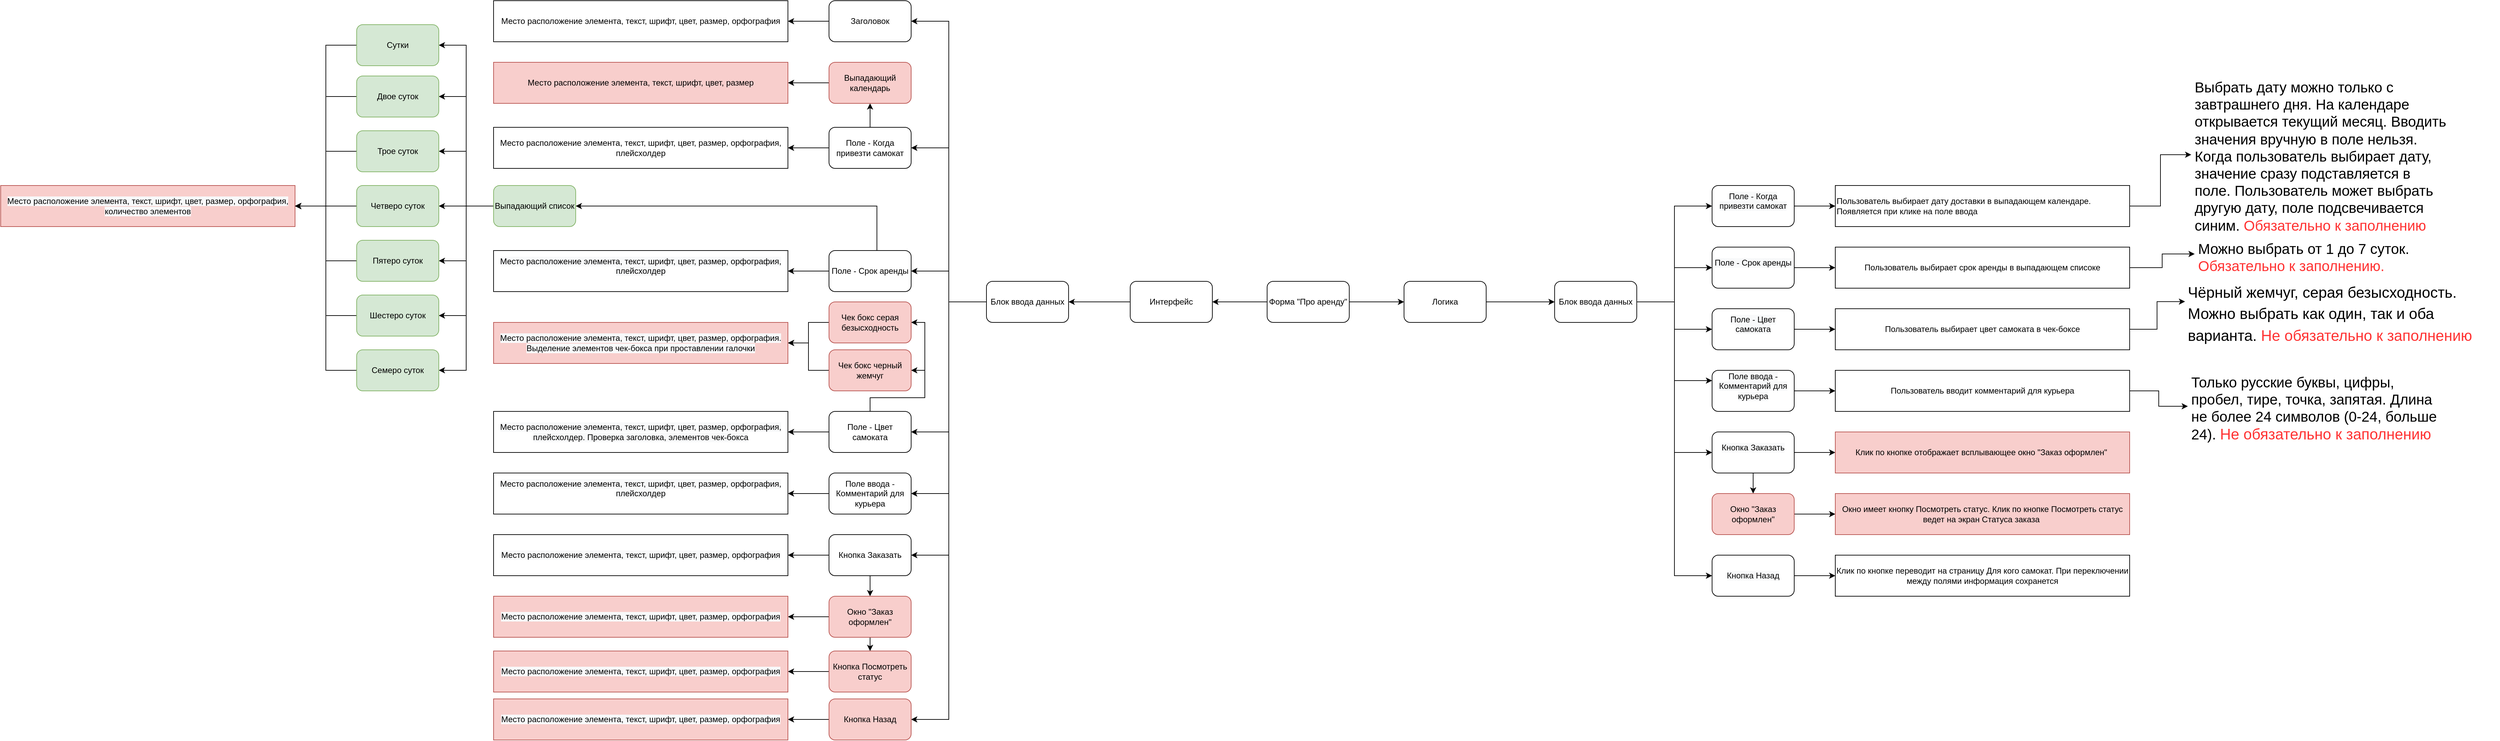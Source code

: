 <mxfile version="20.7.4" type="github">
  <diagram id="o3SfKFsg-XddMGT-pLEB" name="Страница 1">
    <mxGraphModel dx="2656" dy="1746" grid="1" gridSize="10" guides="1" tooltips="1" connect="1" arrows="1" fold="1" page="1" pageScale="1" pageWidth="827" pageHeight="1169" math="0" shadow="0">
      <root>
        <mxCell id="0" />
        <mxCell id="1" parent="0" />
        <mxCell id="TAnfAXLuEqWQbed71-oy-4" value="" style="edgeStyle=orthogonalEdgeStyle;rounded=0;orthogonalLoop=1;jettySize=auto;html=1;" parent="1" source="TAnfAXLuEqWQbed71-oy-1" target="TAnfAXLuEqWQbed71-oy-3" edge="1">
          <mxGeometry relative="1" as="geometry" />
        </mxCell>
        <mxCell id="TAnfAXLuEqWQbed71-oy-6" value="" style="edgeStyle=orthogonalEdgeStyle;rounded=0;orthogonalLoop=1;jettySize=auto;html=1;" parent="1" source="TAnfAXLuEqWQbed71-oy-1" target="TAnfAXLuEqWQbed71-oy-5" edge="1">
          <mxGeometry relative="1" as="geometry" />
        </mxCell>
        <mxCell id="TAnfAXLuEqWQbed71-oy-1" value="Форма &quot;Про аренду&quot;" style="rounded=1;whiteSpace=wrap;html=1;" parent="1" vertex="1">
          <mxGeometry x="350" y="270" width="120" height="60" as="geometry" />
        </mxCell>
        <mxCell id="TAnfAXLuEqWQbed71-oy-81" style="edgeStyle=orthogonalEdgeStyle;rounded=0;orthogonalLoop=1;jettySize=auto;html=1;entryX=0;entryY=0.5;entryDx=0;entryDy=0;" parent="1" source="TAnfAXLuEqWQbed71-oy-3" target="TAnfAXLuEqWQbed71-oy-79" edge="1">
          <mxGeometry relative="1" as="geometry" />
        </mxCell>
        <mxCell id="TAnfAXLuEqWQbed71-oy-3" value="Логика" style="whiteSpace=wrap;html=1;rounded=1;" parent="1" vertex="1">
          <mxGeometry x="550" y="270" width="120" height="60" as="geometry" />
        </mxCell>
        <mxCell id="TAnfAXLuEqWQbed71-oy-29" style="edgeStyle=orthogonalEdgeStyle;rounded=0;orthogonalLoop=1;jettySize=auto;html=1;entryX=1;entryY=0.5;entryDx=0;entryDy=0;" parent="1" source="TAnfAXLuEqWQbed71-oy-5" target="TAnfAXLuEqWQbed71-oy-27" edge="1">
          <mxGeometry relative="1" as="geometry" />
        </mxCell>
        <mxCell id="TAnfAXLuEqWQbed71-oy-5" value="Интерфейс" style="whiteSpace=wrap;html=1;rounded=1;" parent="1" vertex="1">
          <mxGeometry x="150" y="270" width="120" height="60" as="geometry" />
        </mxCell>
        <mxCell id="TAnfAXLuEqWQbed71-oy-38" style="edgeStyle=orthogonalEdgeStyle;rounded=0;orthogonalLoop=1;jettySize=auto;html=1;entryX=1;entryY=0.5;entryDx=0;entryDy=0;" parent="1" source="TAnfAXLuEqWQbed71-oy-27" target="TAnfAXLuEqWQbed71-oy-30" edge="1">
          <mxGeometry relative="1" as="geometry" />
        </mxCell>
        <mxCell id="TAnfAXLuEqWQbed71-oy-39" style="edgeStyle=orthogonalEdgeStyle;rounded=0;orthogonalLoop=1;jettySize=auto;html=1;entryX=1;entryY=0.5;entryDx=0;entryDy=0;" parent="1" source="TAnfAXLuEqWQbed71-oy-27" target="TAnfAXLuEqWQbed71-oy-31" edge="1">
          <mxGeometry relative="1" as="geometry" />
        </mxCell>
        <mxCell id="TAnfAXLuEqWQbed71-oy-40" style="edgeStyle=orthogonalEdgeStyle;rounded=0;orthogonalLoop=1;jettySize=auto;html=1;entryX=1;entryY=0.5;entryDx=0;entryDy=0;" parent="1" source="TAnfAXLuEqWQbed71-oy-27" target="TAnfAXLuEqWQbed71-oy-32" edge="1">
          <mxGeometry relative="1" as="geometry" />
        </mxCell>
        <mxCell id="TAnfAXLuEqWQbed71-oy-41" style="edgeStyle=orthogonalEdgeStyle;rounded=0;orthogonalLoop=1;jettySize=auto;html=1;entryX=1;entryY=0.5;entryDx=0;entryDy=0;" parent="1" source="TAnfAXLuEqWQbed71-oy-27" target="TAnfAXLuEqWQbed71-oy-33" edge="1">
          <mxGeometry relative="1" as="geometry" />
        </mxCell>
        <mxCell id="TAnfAXLuEqWQbed71-oy-42" style="edgeStyle=orthogonalEdgeStyle;rounded=0;orthogonalLoop=1;jettySize=auto;html=1;entryX=1;entryY=0.5;entryDx=0;entryDy=0;" parent="1" source="TAnfAXLuEqWQbed71-oy-27" target="TAnfAXLuEqWQbed71-oy-34" edge="1">
          <mxGeometry relative="1" as="geometry" />
        </mxCell>
        <mxCell id="TAnfAXLuEqWQbed71-oy-82" style="edgeStyle=orthogonalEdgeStyle;rounded=0;orthogonalLoop=1;jettySize=auto;html=1;entryX=1;entryY=0.5;entryDx=0;entryDy=0;" parent="1" source="TAnfAXLuEqWQbed71-oy-27" target="TAnfAXLuEqWQbed71-oy-36" edge="1">
          <mxGeometry relative="1" as="geometry" />
        </mxCell>
        <mxCell id="nhWWeNBIXQXk3pok1lrp-19" style="edgeStyle=orthogonalEdgeStyle;rounded=0;orthogonalLoop=1;jettySize=auto;html=1;entryX=1;entryY=0.5;entryDx=0;entryDy=0;" parent="1" source="TAnfAXLuEqWQbed71-oy-27" target="nhWWeNBIXQXk3pok1lrp-17" edge="1">
          <mxGeometry relative="1" as="geometry" />
        </mxCell>
        <mxCell id="TAnfAXLuEqWQbed71-oy-27" value="Блок ввода данных" style="whiteSpace=wrap;html=1;rounded=1;" parent="1" vertex="1">
          <mxGeometry x="-60" y="270" width="120" height="60" as="geometry" />
        </mxCell>
        <mxCell id="TAnfAXLuEqWQbed71-oy-68" style="edgeStyle=orthogonalEdgeStyle;rounded=0;orthogonalLoop=1;jettySize=auto;html=1;entryX=1;entryY=0.5;entryDx=0;entryDy=0;" parent="1" source="TAnfAXLuEqWQbed71-oy-30" target="TAnfAXLuEqWQbed71-oy-56" edge="1">
          <mxGeometry relative="1" as="geometry" />
        </mxCell>
        <mxCell id="TAnfAXLuEqWQbed71-oy-30" value="Заголовок" style="whiteSpace=wrap;html=1;rounded=1;" parent="1" vertex="1">
          <mxGeometry x="-290" y="-140" width="120" height="60" as="geometry" />
        </mxCell>
        <mxCell id="TAnfAXLuEqWQbed71-oy-69" style="edgeStyle=orthogonalEdgeStyle;rounded=0;orthogonalLoop=1;jettySize=auto;html=1;entryX=1;entryY=0.5;entryDx=0;entryDy=0;" parent="1" source="TAnfAXLuEqWQbed71-oy-31" target="TAnfAXLuEqWQbed71-oy-57" edge="1">
          <mxGeometry relative="1" as="geometry" />
        </mxCell>
        <mxCell id="nhWWeNBIXQXk3pok1lrp-3" style="edgeStyle=orthogonalEdgeStyle;rounded=0;orthogonalLoop=1;jettySize=auto;html=1;entryX=0.5;entryY=1;entryDx=0;entryDy=0;" parent="1" source="TAnfAXLuEqWQbed71-oy-31" target="nhWWeNBIXQXk3pok1lrp-1" edge="1">
          <mxGeometry relative="1" as="geometry" />
        </mxCell>
        <mxCell id="TAnfAXLuEqWQbed71-oy-31" value="Поле - Когда привезти самокат" style="whiteSpace=wrap;html=1;rounded=1;" parent="1" vertex="1">
          <mxGeometry x="-290" y="45" width="120" height="60" as="geometry" />
        </mxCell>
        <mxCell id="TAnfAXLuEqWQbed71-oy-70" style="edgeStyle=orthogonalEdgeStyle;rounded=0;orthogonalLoop=1;jettySize=auto;html=1;entryX=1;entryY=0.5;entryDx=0;entryDy=0;" parent="1" source="TAnfAXLuEqWQbed71-oy-32" target="TAnfAXLuEqWQbed71-oy-58" edge="1">
          <mxGeometry relative="1" as="geometry" />
        </mxCell>
        <mxCell id="nhWWeNBIXQXk3pok1lrp-9" style="edgeStyle=orthogonalEdgeStyle;rounded=0;orthogonalLoop=1;jettySize=auto;html=1;entryX=1;entryY=0.5;entryDx=0;entryDy=0;" parent="1" source="TAnfAXLuEqWQbed71-oy-32" target="nhWWeNBIXQXk3pok1lrp-5" edge="1">
          <mxGeometry relative="1" as="geometry">
            <Array as="points">
              <mxPoint x="-220" y="160" />
            </Array>
          </mxGeometry>
        </mxCell>
        <mxCell id="TAnfAXLuEqWQbed71-oy-32" value="Поле - Срок аренды" style="whiteSpace=wrap;html=1;rounded=1;" parent="1" vertex="1">
          <mxGeometry x="-290" y="225" width="120" height="60" as="geometry" />
        </mxCell>
        <mxCell id="TAnfAXLuEqWQbed71-oy-71" style="edgeStyle=orthogonalEdgeStyle;rounded=0;orthogonalLoop=1;jettySize=auto;html=1;entryX=1;entryY=0.5;entryDx=0;entryDy=0;" parent="1" source="TAnfAXLuEqWQbed71-oy-33" target="TAnfAXLuEqWQbed71-oy-59" edge="1">
          <mxGeometry relative="1" as="geometry" />
        </mxCell>
        <mxCell id="nhWWeNBIXQXk3pok1lrp-12" style="edgeStyle=orthogonalEdgeStyle;rounded=0;orthogonalLoop=1;jettySize=auto;html=1;entryX=1;entryY=0.5;entryDx=0;entryDy=0;" parent="1" source="TAnfAXLuEqWQbed71-oy-33" target="nhWWeNBIXQXk3pok1lrp-10" edge="1">
          <mxGeometry relative="1" as="geometry">
            <Array as="points">
              <mxPoint x="-230" y="440" />
              <mxPoint x="-150" y="440" />
              <mxPoint x="-150" y="330" />
            </Array>
          </mxGeometry>
        </mxCell>
        <mxCell id="nhWWeNBIXQXk3pok1lrp-13" style="edgeStyle=orthogonalEdgeStyle;rounded=0;orthogonalLoop=1;jettySize=auto;html=1;entryX=1;entryY=0.5;entryDx=0;entryDy=0;" parent="1" source="TAnfAXLuEqWQbed71-oy-33" target="nhWWeNBIXQXk3pok1lrp-11" edge="1">
          <mxGeometry relative="1" as="geometry" />
        </mxCell>
        <mxCell id="TAnfAXLuEqWQbed71-oy-33" value="Поле - Цвет самоката" style="whiteSpace=wrap;html=1;rounded=1;" parent="1" vertex="1">
          <mxGeometry x="-290" y="460" width="120" height="60" as="geometry" />
        </mxCell>
        <mxCell id="TAnfAXLuEqWQbed71-oy-72" style="edgeStyle=orthogonalEdgeStyle;rounded=0;orthogonalLoop=1;jettySize=auto;html=1;entryX=1;entryY=0.5;entryDx=0;entryDy=0;" parent="1" source="TAnfAXLuEqWQbed71-oy-34" target="TAnfAXLuEqWQbed71-oy-60" edge="1">
          <mxGeometry relative="1" as="geometry" />
        </mxCell>
        <mxCell id="TAnfAXLuEqWQbed71-oy-34" value="Поле ввода - Комментарий для курьера" style="whiteSpace=wrap;html=1;rounded=1;" parent="1" vertex="1">
          <mxGeometry x="-290" y="550" width="120" height="60" as="geometry" />
        </mxCell>
        <mxCell id="TAnfAXLuEqWQbed71-oy-74" style="edgeStyle=orthogonalEdgeStyle;rounded=0;orthogonalLoop=1;jettySize=auto;html=1;entryX=1;entryY=0.5;entryDx=0;entryDy=0;" parent="1" source="TAnfAXLuEqWQbed71-oy-36" target="TAnfAXLuEqWQbed71-oy-62" edge="1">
          <mxGeometry relative="1" as="geometry" />
        </mxCell>
        <mxCell id="nhWWeNBIXQXk3pok1lrp-35" style="edgeStyle=orthogonalEdgeStyle;rounded=0;orthogonalLoop=1;jettySize=auto;html=1;entryX=0.5;entryY=0;entryDx=0;entryDy=0;" parent="1" source="TAnfAXLuEqWQbed71-oy-36" target="nhWWeNBIXQXk3pok1lrp-31" edge="1">
          <mxGeometry relative="1" as="geometry" />
        </mxCell>
        <mxCell id="TAnfAXLuEqWQbed71-oy-36" value="Кнопка Заказать" style="whiteSpace=wrap;html=1;rounded=1;" parent="1" vertex="1">
          <mxGeometry x="-290" y="640" width="120" height="60" as="geometry" />
        </mxCell>
        <mxCell id="TAnfAXLuEqWQbed71-oy-56" value="Место расположение элемента, текст, шрифт, цвет, размер, орфография" style="rounded=0;whiteSpace=wrap;html=1;" parent="1" vertex="1">
          <mxGeometry x="-780" y="-140" width="430" height="60" as="geometry" />
        </mxCell>
        <mxCell id="TAnfAXLuEqWQbed71-oy-57" value="Место расположение элемента, текст, шрифт, цвет, размер, орфография, плейсхолдер" style="rounded=0;whiteSpace=wrap;html=1;" parent="1" vertex="1">
          <mxGeometry x="-780" y="45" width="430" height="60" as="geometry" />
        </mxCell>
        <mxCell id="TAnfAXLuEqWQbed71-oy-58" value="&#xa;&lt;span style=&quot;color: rgb(0, 0, 0); font-family: Helvetica; font-size: 12px; font-style: normal; font-variant-ligatures: normal; font-variant-caps: normal; font-weight: 400; letter-spacing: normal; orphans: 2; text-align: center; text-indent: 0px; text-transform: none; widows: 2; word-spacing: 0px; -webkit-text-stroke-width: 0px; background-color: rgb(248, 249, 250); text-decoration-thickness: initial; text-decoration-style: initial; text-decoration-color: initial; float: none; display: inline !important;&quot;&gt;Место расположение элемента, текст, шрифт, цвет, размер, орфография, плейсхолдер&lt;/span&gt;&#xa;&#xa;" style="rounded=0;whiteSpace=wrap;html=1;" parent="1" vertex="1">
          <mxGeometry x="-780" y="225" width="430" height="60" as="geometry" />
        </mxCell>
        <mxCell id="TAnfAXLuEqWQbed71-oy-59" value="&lt;span style=&quot;color: rgb(0, 0, 0); font-family: Helvetica; font-size: 12px; font-style: normal; font-variant-ligatures: normal; font-variant-caps: normal; font-weight: 400; letter-spacing: normal; orphans: 2; text-align: center; text-indent: 0px; text-transform: none; widows: 2; word-spacing: 0px; -webkit-text-stroke-width: 0px; background-color: rgb(248, 249, 250); text-decoration-thickness: initial; text-decoration-style: initial; text-decoration-color: initial; float: none; display: inline !important;&quot;&gt;Место расположение элемента, текст, шрифт, цвет, размер, орфография, плейсхолдер. Проверка заголовка, элементов чек-бокса&lt;/span&gt;" style="rounded=0;whiteSpace=wrap;html=1;" parent="1" vertex="1">
          <mxGeometry x="-780" y="460" width="430" height="60" as="geometry" />
        </mxCell>
        <mxCell id="TAnfAXLuEqWQbed71-oy-60" value="&#xa;&lt;span style=&quot;color: rgb(0, 0, 0); font-family: Helvetica; font-size: 12px; font-style: normal; font-variant-ligatures: normal; font-variant-caps: normal; font-weight: 400; letter-spacing: normal; orphans: 2; text-align: center; text-indent: 0px; text-transform: none; widows: 2; word-spacing: 0px; -webkit-text-stroke-width: 0px; background-color: rgb(248, 249, 250); text-decoration-thickness: initial; text-decoration-style: initial; text-decoration-color: initial; float: none; display: inline !important;&quot;&gt;Место расположение элемента, текст, шрифт, цвет, размер, орфография, плейсхолдер&lt;/span&gt;&#xa;&#xa;" style="rounded=0;whiteSpace=wrap;html=1;" parent="1" vertex="1">
          <mxGeometry x="-780" y="550" width="430" height="60" as="geometry" />
        </mxCell>
        <mxCell id="TAnfAXLuEqWQbed71-oy-62" value="&lt;span style=&quot;color: rgb(0, 0, 0); font-family: Helvetica; font-size: 12px; font-style: normal; font-variant-ligatures: normal; font-variant-caps: normal; font-weight: 400; letter-spacing: normal; orphans: 2; text-align: center; text-indent: 0px; text-transform: none; widows: 2; word-spacing: 0px; -webkit-text-stroke-width: 0px; background-color: rgb(248, 249, 250); text-decoration-thickness: initial; text-decoration-style: initial; text-decoration-color: initial; float: none; display: inline !important;&quot;&gt;Место расположение элемента, текст, шрифт, цвет, размер, орфография&lt;/span&gt;" style="rounded=0;whiteSpace=wrap;html=1;" parent="1" vertex="1">
          <mxGeometry x="-780" y="640" width="430" height="60" as="geometry" />
        </mxCell>
        <mxCell id="TAnfAXLuEqWQbed71-oy-129" style="edgeStyle=orthogonalEdgeStyle;rounded=0;orthogonalLoop=1;jettySize=auto;html=1;entryX=0;entryY=0.5;entryDx=0;entryDy=0;" parent="1" source="TAnfAXLuEqWQbed71-oy-79" target="TAnfAXLuEqWQbed71-oy-122" edge="1">
          <mxGeometry relative="1" as="geometry" />
        </mxCell>
        <mxCell id="TAnfAXLuEqWQbed71-oy-130" style="edgeStyle=orthogonalEdgeStyle;rounded=0;orthogonalLoop=1;jettySize=auto;html=1;entryX=0;entryY=0.5;entryDx=0;entryDy=0;" parent="1" source="TAnfAXLuEqWQbed71-oy-79" target="TAnfAXLuEqWQbed71-oy-123" edge="1">
          <mxGeometry relative="1" as="geometry" />
        </mxCell>
        <mxCell id="TAnfAXLuEqWQbed71-oy-131" style="edgeStyle=orthogonalEdgeStyle;rounded=0;orthogonalLoop=1;jettySize=auto;html=1;entryX=0;entryY=0.5;entryDx=0;entryDy=0;" parent="1" source="TAnfAXLuEqWQbed71-oy-79" target="TAnfAXLuEqWQbed71-oy-124" edge="1">
          <mxGeometry relative="1" as="geometry" />
        </mxCell>
        <mxCell id="TAnfAXLuEqWQbed71-oy-132" style="edgeStyle=orthogonalEdgeStyle;rounded=0;orthogonalLoop=1;jettySize=auto;html=1;entryX=0;entryY=0.25;entryDx=0;entryDy=0;" parent="1" source="TAnfAXLuEqWQbed71-oy-79" target="TAnfAXLuEqWQbed71-oy-125" edge="1">
          <mxGeometry relative="1" as="geometry" />
        </mxCell>
        <mxCell id="TAnfAXLuEqWQbed71-oy-133" style="edgeStyle=orthogonalEdgeStyle;rounded=0;orthogonalLoop=1;jettySize=auto;html=1;entryX=0;entryY=0.5;entryDx=0;entryDy=0;" parent="1" source="TAnfAXLuEqWQbed71-oy-79" target="TAnfAXLuEqWQbed71-oy-126" edge="1">
          <mxGeometry relative="1" as="geometry" />
        </mxCell>
        <mxCell id="nhWWeNBIXQXk3pok1lrp-23" style="edgeStyle=orthogonalEdgeStyle;rounded=0;orthogonalLoop=1;jettySize=auto;html=1;entryX=0;entryY=0.5;entryDx=0;entryDy=0;" parent="1" source="TAnfAXLuEqWQbed71-oy-79" target="nhWWeNBIXQXk3pok1lrp-21" edge="1">
          <mxGeometry relative="1" as="geometry" />
        </mxCell>
        <mxCell id="TAnfAXLuEqWQbed71-oy-79" value="Блок ввода данных" style="whiteSpace=wrap;html=1;rounded=1;" parent="1" vertex="1">
          <mxGeometry x="770" y="270" width="120" height="60" as="geometry" />
        </mxCell>
        <mxCell id="TAnfAXLuEqWQbed71-oy-155" style="edgeStyle=orthogonalEdgeStyle;rounded=0;orthogonalLoop=1;jettySize=auto;html=1;entryX=0;entryY=0.5;entryDx=0;entryDy=0;" parent="1" source="TAnfAXLuEqWQbed71-oy-122" target="TAnfAXLuEqWQbed71-oy-144" edge="1">
          <mxGeometry relative="1" as="geometry" />
        </mxCell>
        <mxCell id="TAnfAXLuEqWQbed71-oy-122" value="&#xa;&lt;span style=&quot;color: rgb(0, 0, 0); font-family: Helvetica; font-size: 12px; font-style: normal; font-variant-ligatures: normal; font-variant-caps: normal; font-weight: 400; letter-spacing: normal; orphans: 2; text-align: center; text-indent: 0px; text-transform: none; widows: 2; word-spacing: 0px; -webkit-text-stroke-width: 0px; background-color: rgb(248, 249, 250); text-decoration-thickness: initial; text-decoration-style: initial; text-decoration-color: initial; float: none; display: inline !important;&quot;&gt;Поле - Когда привезти самокат&lt;/span&gt;&#xa;&#xa;" style="whiteSpace=wrap;html=1;rounded=1;" parent="1" vertex="1">
          <mxGeometry x="1000" y="130" width="120" height="60" as="geometry" />
        </mxCell>
        <mxCell id="TAnfAXLuEqWQbed71-oy-156" style="edgeStyle=orthogonalEdgeStyle;rounded=0;orthogonalLoop=1;jettySize=auto;html=1;entryX=0;entryY=0.5;entryDx=0;entryDy=0;" parent="1" source="TAnfAXLuEqWQbed71-oy-123" target="TAnfAXLuEqWQbed71-oy-145" edge="1">
          <mxGeometry relative="1" as="geometry" />
        </mxCell>
        <mxCell id="TAnfAXLuEqWQbed71-oy-123" value="&#xa;&lt;span style=&quot;color: rgb(0, 0, 0); font-family: Helvetica; font-size: 12px; font-style: normal; font-variant-ligatures: normal; font-variant-caps: normal; font-weight: 400; letter-spacing: normal; orphans: 2; text-align: center; text-indent: 0px; text-transform: none; widows: 2; word-spacing: 0px; -webkit-text-stroke-width: 0px; background-color: rgb(248, 249, 250); text-decoration-thickness: initial; text-decoration-style: initial; text-decoration-color: initial; float: none; display: inline !important;&quot;&gt;Поле - Срок аренды&lt;/span&gt;&#xa;&#xa;" style="whiteSpace=wrap;html=1;rounded=1;" parent="1" vertex="1">
          <mxGeometry x="1000" y="220" width="120" height="60" as="geometry" />
        </mxCell>
        <mxCell id="TAnfAXLuEqWQbed71-oy-157" style="edgeStyle=orthogonalEdgeStyle;rounded=0;orthogonalLoop=1;jettySize=auto;html=1;entryX=0;entryY=0.5;entryDx=0;entryDy=0;" parent="1" source="TAnfAXLuEqWQbed71-oy-124" target="TAnfAXLuEqWQbed71-oy-146" edge="1">
          <mxGeometry relative="1" as="geometry" />
        </mxCell>
        <mxCell id="TAnfAXLuEqWQbed71-oy-124" value="&#xa;&lt;span style=&quot;color: rgb(0, 0, 0); font-family: Helvetica; font-size: 12px; font-style: normal; font-variant-ligatures: normal; font-variant-caps: normal; font-weight: 400; letter-spacing: normal; orphans: 2; text-align: center; text-indent: 0px; text-transform: none; widows: 2; word-spacing: 0px; -webkit-text-stroke-width: 0px; background-color: rgb(248, 249, 250); text-decoration-thickness: initial; text-decoration-style: initial; text-decoration-color: initial; float: none; display: inline !important;&quot;&gt;Поле - Цвет самоката&lt;/span&gt;&#xa;&#xa;" style="whiteSpace=wrap;html=1;rounded=1;" parent="1" vertex="1">
          <mxGeometry x="1000" y="310" width="120" height="60" as="geometry" />
        </mxCell>
        <mxCell id="TAnfAXLuEqWQbed71-oy-158" style="edgeStyle=orthogonalEdgeStyle;rounded=0;orthogonalLoop=1;jettySize=auto;html=1;entryX=0;entryY=0.5;entryDx=0;entryDy=0;" parent="1" source="TAnfAXLuEqWQbed71-oy-125" target="TAnfAXLuEqWQbed71-oy-147" edge="1">
          <mxGeometry relative="1" as="geometry" />
        </mxCell>
        <mxCell id="TAnfAXLuEqWQbed71-oy-125" value="&#xa;&lt;span style=&quot;color: rgb(0, 0, 0); font-family: Helvetica; font-size: 12px; font-style: normal; font-variant-ligatures: normal; font-variant-caps: normal; font-weight: 400; letter-spacing: normal; orphans: 2; text-align: center; text-indent: 0px; text-transform: none; widows: 2; word-spacing: 0px; -webkit-text-stroke-width: 0px; background-color: rgb(248, 249, 250); text-decoration-thickness: initial; text-decoration-style: initial; text-decoration-color: initial; float: none; display: inline !important;&quot;&gt;Поле ввода - Комментарий для курьера&lt;/span&gt;&#xa;&#xa;" style="whiteSpace=wrap;html=1;rounded=1;" parent="1" vertex="1">
          <mxGeometry x="1000" y="400" width="120" height="60" as="geometry" />
        </mxCell>
        <mxCell id="TAnfAXLuEqWQbed71-oy-159" style="edgeStyle=orthogonalEdgeStyle;rounded=0;orthogonalLoop=1;jettySize=auto;html=1;entryX=0;entryY=0.5;entryDx=0;entryDy=0;" parent="1" source="TAnfAXLuEqWQbed71-oy-126" target="TAnfAXLuEqWQbed71-oy-148" edge="1">
          <mxGeometry relative="1" as="geometry" />
        </mxCell>
        <mxCell id="nhWWeNBIXQXk3pok1lrp-29" style="edgeStyle=orthogonalEdgeStyle;rounded=0;orthogonalLoop=1;jettySize=auto;html=1;entryX=0.5;entryY=0;entryDx=0;entryDy=0;" parent="1" source="TAnfAXLuEqWQbed71-oy-126" target="nhWWeNBIXQXk3pok1lrp-25" edge="1">
          <mxGeometry relative="1" as="geometry" />
        </mxCell>
        <mxCell id="TAnfAXLuEqWQbed71-oy-126" value="&#xa;&lt;span style=&quot;color: rgb(0, 0, 0); font-family: Helvetica; font-size: 12px; font-style: normal; font-variant-ligatures: normal; font-variant-caps: normal; font-weight: 400; letter-spacing: normal; orphans: 2; text-align: center; text-indent: 0px; text-transform: none; widows: 2; word-spacing: 0px; -webkit-text-stroke-width: 0px; background-color: rgb(248, 249, 250); text-decoration-thickness: initial; text-decoration-style: initial; text-decoration-color: initial; float: none; display: inline !important;&quot;&gt;Кнопка Заказать&lt;/span&gt;&#xa;&#xa;" style="whiteSpace=wrap;html=1;rounded=1;" parent="1" vertex="1">
          <mxGeometry x="1000" y="490" width="120" height="60" as="geometry" />
        </mxCell>
        <mxCell id="TAnfAXLuEqWQbed71-oy-170" style="edgeStyle=orthogonalEdgeStyle;rounded=0;orthogonalLoop=1;jettySize=auto;html=1;entryX=0;entryY=0.5;entryDx=0;entryDy=0;fontSize=21;" parent="1" source="TAnfAXLuEqWQbed71-oy-144" target="TAnfAXLuEqWQbed71-oy-162" edge="1">
          <mxGeometry relative="1" as="geometry" />
        </mxCell>
        <mxCell id="TAnfAXLuEqWQbed71-oy-144" value="Пользователь выбирает дату доставки в выпадающем календаре. Появляется при клике на поле ввода" style="rounded=0;whiteSpace=wrap;html=1;align=left;" parent="1" vertex="1">
          <mxGeometry x="1180" y="130" width="430" height="60" as="geometry" />
        </mxCell>
        <mxCell id="TAnfAXLuEqWQbed71-oy-169" style="edgeStyle=orthogonalEdgeStyle;rounded=0;orthogonalLoop=1;jettySize=auto;html=1;entryX=0;entryY=0.25;entryDx=0;entryDy=0;fontSize=21;" parent="1" source="TAnfAXLuEqWQbed71-oy-145" target="TAnfAXLuEqWQbed71-oy-163" edge="1">
          <mxGeometry relative="1" as="geometry" />
        </mxCell>
        <mxCell id="TAnfAXLuEqWQbed71-oy-145" value="Пользователь выбирает срок аренды в выпадающем списоке" style="rounded=0;whiteSpace=wrap;html=1;" parent="1" vertex="1">
          <mxGeometry x="1180" y="220" width="430" height="60" as="geometry" />
        </mxCell>
        <mxCell id="TAnfAXLuEqWQbed71-oy-168" style="edgeStyle=orthogonalEdgeStyle;rounded=0;orthogonalLoop=1;jettySize=auto;html=1;fontSize=21;entryX=0.002;entryY=0.413;entryDx=0;entryDy=0;entryPerimeter=0;" parent="1" source="TAnfAXLuEqWQbed71-oy-146" target="TAnfAXLuEqWQbed71-oy-164" edge="1">
          <mxGeometry relative="1" as="geometry">
            <mxPoint x="1690" y="320" as="targetPoint" />
          </mxGeometry>
        </mxCell>
        <mxCell id="TAnfAXLuEqWQbed71-oy-146" value="Пользователь выбирает цвет самоката в&amp;nbsp;чек-боксе" style="rounded=0;whiteSpace=wrap;html=1;" parent="1" vertex="1">
          <mxGeometry x="1180" y="310" width="430" height="60" as="geometry" />
        </mxCell>
        <mxCell id="TAnfAXLuEqWQbed71-oy-172" style="edgeStyle=orthogonalEdgeStyle;rounded=0;orthogonalLoop=1;jettySize=auto;html=1;entryX=0;entryY=0.25;entryDx=0;entryDy=0;fontSize=21;" parent="1" source="TAnfAXLuEqWQbed71-oy-147" target="TAnfAXLuEqWQbed71-oy-171" edge="1">
          <mxGeometry relative="1" as="geometry" />
        </mxCell>
        <mxCell id="TAnfAXLuEqWQbed71-oy-147" value="Пользователь вводит комментарий для курьера" style="rounded=0;whiteSpace=wrap;html=1;" parent="1" vertex="1">
          <mxGeometry x="1180" y="400" width="430" height="60" as="geometry" />
        </mxCell>
        <mxCell id="TAnfAXLuEqWQbed71-oy-148" value="Клик по кнопке отображает всплывающее окно &quot;Заказ оформлен&quot;&amp;nbsp;" style="rounded=0;whiteSpace=wrap;html=1;fillColor=#f8cecc;strokeColor=#b85450;" parent="1" vertex="1">
          <mxGeometry x="1180" y="490" width="430" height="60" as="geometry" />
        </mxCell>
        <mxCell id="TAnfAXLuEqWQbed71-oy-162" value="&lt;h1 style=&quot;font-size: 21px;&quot;&gt;&lt;span style=&quot;font-weight: normal;&quot;&gt;Выбрать дату можно только с&lt;br&gt;завтрашнего дня. На календаре&lt;br&gt;открывается текущий месяц. Вводить&lt;br&gt;значения вручную в поле нельзя.&lt;br&gt;Когда пользователь выбирает дату,&lt;br&gt;значение сразу подставляется в&lt;br&gt;поле. Пользователь может выбрать&lt;br&gt;другую дату, поле подсвечивается&lt;br&gt;синим. &lt;font color=&quot;#ff3333&quot;&gt;Обязательно к заполнению&lt;/font&gt;&lt;/span&gt;&lt;br&gt;&lt;/h1&gt;" style="text;html=1;strokeColor=none;fillColor=none;spacing=5;spacingTop=-20;whiteSpace=wrap;overflow=hidden;rounded=0;fontSize=20;" parent="1" vertex="1">
          <mxGeometry x="1700" y="-30" width="440" height="230" as="geometry" />
        </mxCell>
        <mxCell id="TAnfAXLuEqWQbed71-oy-163" value="Можно выбрать от 1 до 7 суток. &lt;font style=&quot;&quot; color=&quot;#ff3333&quot;&gt;Обязательно к заполнению.&lt;/font&gt;" style="text;html=1;strokeColor=none;fillColor=none;spacing=5;spacingTop=-20;whiteSpace=wrap;overflow=hidden;rounded=0;fontSize=21;" parent="1" vertex="1">
          <mxGeometry x="1705" y="220" width="410" height="40" as="geometry" />
        </mxCell>
        <mxCell id="TAnfAXLuEqWQbed71-oy-164" value="&lt;h1 style=&quot;line-height: 58%;&quot;&gt;&lt;font style=&quot;font-size: 22px; font-weight: normal;&quot;&gt;Чёрный жемчуг, серая безысходность. Можно выбрать как один, так и оба варианта. &lt;font color=&quot;#ff3333&quot;&gt;Не обязательно к заполнению&lt;/font&gt;&lt;/font&gt;&lt;/h1&gt;" style="text;html=1;strokeColor=none;fillColor=none;spacing=5;spacingTop=-20;whiteSpace=wrap;overflow=hidden;rounded=0;fontSize=21;" parent="1" vertex="1">
          <mxGeometry x="1690" y="250" width="460" height="120" as="geometry" />
        </mxCell>
        <mxCell id="TAnfAXLuEqWQbed71-oy-171" value="Только русские буквы, цифры,&lt;br&gt;пробел, тире, точка, запятая. Длина&lt;br&gt;не более 24 символов (0-24, больше 24).&amp;nbsp;&lt;span style=&quot;font-size: 22px; background-color: initial;&quot;&gt;&lt;font style=&quot;&quot; color=&quot;#ff3333&quot;&gt;Не обязательно к заполнению&lt;/font&gt;&lt;/span&gt;" style="text;html=1;strokeColor=none;fillColor=none;spacing=5;spacingTop=-20;whiteSpace=wrap;overflow=hidden;rounded=0;fontSize=21;" parent="1" vertex="1">
          <mxGeometry x="1695" y="415" width="420" height="150" as="geometry" />
        </mxCell>
        <mxCell id="nhWWeNBIXQXk3pok1lrp-4" style="edgeStyle=orthogonalEdgeStyle;rounded=0;orthogonalLoop=1;jettySize=auto;html=1;entryX=1;entryY=0.5;entryDx=0;entryDy=0;" parent="1" source="nhWWeNBIXQXk3pok1lrp-1" target="nhWWeNBIXQXk3pok1lrp-2" edge="1">
          <mxGeometry relative="1" as="geometry" />
        </mxCell>
        <mxCell id="nhWWeNBIXQXk3pok1lrp-1" value="Выпадающий календарь" style="whiteSpace=wrap;html=1;rounded=1;fillColor=#f8cecc;strokeColor=#b85450;" parent="1" vertex="1">
          <mxGeometry x="-290" y="-50" width="120" height="60" as="geometry" />
        </mxCell>
        <mxCell id="nhWWeNBIXQXk3pok1lrp-2" value="Место расположение элемента, текст, шрифт, цвет, размер" style="rounded=0;whiteSpace=wrap;html=1;fillColor=#f8cecc;strokeColor=#b85450;" parent="1" vertex="1">
          <mxGeometry x="-780" y="-50" width="430" height="60" as="geometry" />
        </mxCell>
        <mxCell id="n40ELkwY5C4DB6T3Sl3e-8" style="edgeStyle=orthogonalEdgeStyle;rounded=0;orthogonalLoop=1;jettySize=auto;html=1;entryX=1;entryY=0.5;entryDx=0;entryDy=0;" edge="1" parent="1" source="nhWWeNBIXQXk3pok1lrp-5" target="n40ELkwY5C4DB6T3Sl3e-7">
          <mxGeometry relative="1" as="geometry" />
        </mxCell>
        <mxCell id="n40ELkwY5C4DB6T3Sl3e-9" style="edgeStyle=orthogonalEdgeStyle;rounded=0;orthogonalLoop=1;jettySize=auto;html=1;entryX=1;entryY=0.5;entryDx=0;entryDy=0;" edge="1" parent="1" source="nhWWeNBIXQXk3pok1lrp-5" target="n40ELkwY5C4DB6T3Sl3e-6">
          <mxGeometry relative="1" as="geometry" />
        </mxCell>
        <mxCell id="n40ELkwY5C4DB6T3Sl3e-10" style="edgeStyle=orthogonalEdgeStyle;rounded=0;orthogonalLoop=1;jettySize=auto;html=1;entryX=1;entryY=0.5;entryDx=0;entryDy=0;" edge="1" parent="1" source="nhWWeNBIXQXk3pok1lrp-5" target="n40ELkwY5C4DB6T3Sl3e-5">
          <mxGeometry relative="1" as="geometry" />
        </mxCell>
        <mxCell id="n40ELkwY5C4DB6T3Sl3e-11" style="edgeStyle=orthogonalEdgeStyle;rounded=0;orthogonalLoop=1;jettySize=auto;html=1;entryX=1;entryY=0.5;entryDx=0;entryDy=0;" edge="1" parent="1" source="nhWWeNBIXQXk3pok1lrp-5" target="n40ELkwY5C4DB6T3Sl3e-4">
          <mxGeometry relative="1" as="geometry" />
        </mxCell>
        <mxCell id="n40ELkwY5C4DB6T3Sl3e-12" style="edgeStyle=orthogonalEdgeStyle;rounded=0;orthogonalLoop=1;jettySize=auto;html=1;entryX=1;entryY=0.5;entryDx=0;entryDy=0;" edge="1" parent="1" source="nhWWeNBIXQXk3pok1lrp-5" target="n40ELkwY5C4DB6T3Sl3e-3">
          <mxGeometry relative="1" as="geometry" />
        </mxCell>
        <mxCell id="n40ELkwY5C4DB6T3Sl3e-13" style="edgeStyle=orthogonalEdgeStyle;rounded=0;orthogonalLoop=1;jettySize=auto;html=1;entryX=1;entryY=0.5;entryDx=0;entryDy=0;" edge="1" parent="1" source="nhWWeNBIXQXk3pok1lrp-5" target="n40ELkwY5C4DB6T3Sl3e-2">
          <mxGeometry relative="1" as="geometry" />
        </mxCell>
        <mxCell id="n40ELkwY5C4DB6T3Sl3e-14" style="edgeStyle=orthogonalEdgeStyle;rounded=0;orthogonalLoop=1;jettySize=auto;html=1;entryX=1;entryY=0.5;entryDx=0;entryDy=0;" edge="1" parent="1" source="nhWWeNBIXQXk3pok1lrp-5" target="n40ELkwY5C4DB6T3Sl3e-1">
          <mxGeometry relative="1" as="geometry" />
        </mxCell>
        <mxCell id="nhWWeNBIXQXk3pok1lrp-5" value="Выпадающий список" style="whiteSpace=wrap;html=1;rounded=1;fillColor=#d5e8d4;strokeColor=#82b366;" parent="1" vertex="1">
          <mxGeometry x="-780" y="130" width="120" height="60" as="geometry" />
        </mxCell>
        <mxCell id="nhWWeNBIXQXk3pok1lrp-6" value="&lt;span style=&quot;color: rgb(0, 0, 0); font-family: Helvetica; font-size: 12px; font-style: normal; font-variant-ligatures: normal; font-variant-caps: normal; font-weight: 400; letter-spacing: normal; orphans: 2; text-align: center; text-indent: 0px; text-transform: none; widows: 2; word-spacing: 0px; -webkit-text-stroke-width: 0px; background-color: rgb(248, 249, 250); text-decoration-thickness: initial; text-decoration-style: initial; text-decoration-color: initial; float: none; display: inline !important;&quot;&gt;Место расположение элемента, текст, шрифт, цвет, размер, орфография, количество элементов&lt;/span&gt;" style="rounded=0;whiteSpace=wrap;html=1;fillColor=#f8cecc;strokeColor=#b85450;" parent="1" vertex="1">
          <mxGeometry x="-1500" y="130" width="430" height="60" as="geometry" />
        </mxCell>
        <mxCell id="nhWWeNBIXQXk3pok1lrp-15" style="edgeStyle=orthogonalEdgeStyle;rounded=0;orthogonalLoop=1;jettySize=auto;html=1;entryX=1;entryY=0.5;entryDx=0;entryDy=0;" parent="1" source="nhWWeNBIXQXk3pok1lrp-10" target="nhWWeNBIXQXk3pok1lrp-14" edge="1">
          <mxGeometry relative="1" as="geometry" />
        </mxCell>
        <mxCell id="nhWWeNBIXQXk3pok1lrp-10" value="Чек бокс серая безысходность" style="whiteSpace=wrap;html=1;rounded=1;fillColor=#f8cecc;strokeColor=#b85450;" parent="1" vertex="1">
          <mxGeometry x="-290" y="300" width="120" height="60" as="geometry" />
        </mxCell>
        <mxCell id="nhWWeNBIXQXk3pok1lrp-16" style="edgeStyle=orthogonalEdgeStyle;rounded=0;orthogonalLoop=1;jettySize=auto;html=1;entryX=1;entryY=0.5;entryDx=0;entryDy=0;" parent="1" source="nhWWeNBIXQXk3pok1lrp-11" target="nhWWeNBIXQXk3pok1lrp-14" edge="1">
          <mxGeometry relative="1" as="geometry" />
        </mxCell>
        <mxCell id="nhWWeNBIXQXk3pok1lrp-11" value="Чек бокс черный жемчуг" style="whiteSpace=wrap;html=1;rounded=1;fillColor=#f8cecc;strokeColor=#b85450;" parent="1" vertex="1">
          <mxGeometry x="-290" y="370" width="120" height="60" as="geometry" />
        </mxCell>
        <mxCell id="nhWWeNBIXQXk3pok1lrp-14" value="&lt;span style=&quot;color: rgb(0, 0, 0); font-family: Helvetica; font-size: 12px; font-style: normal; font-variant-ligatures: normal; font-variant-caps: normal; font-weight: 400; letter-spacing: normal; orphans: 2; text-align: center; text-indent: 0px; text-transform: none; widows: 2; word-spacing: 0px; -webkit-text-stroke-width: 0px; background-color: rgb(248, 249, 250); text-decoration-thickness: initial; text-decoration-style: initial; text-decoration-color: initial; float: none; display: inline !important;&quot;&gt;Место расположение элемента, текст, шрифт, цвет, размер, орфография. Выделение элементов чек-бокса при проставлении галочки&lt;/span&gt;" style="rounded=0;whiteSpace=wrap;html=1;fillColor=#f8cecc;strokeColor=#b85450;" parent="1" vertex="1">
          <mxGeometry x="-780" y="330" width="430" height="60" as="geometry" />
        </mxCell>
        <mxCell id="nhWWeNBIXQXk3pok1lrp-20" style="edgeStyle=orthogonalEdgeStyle;rounded=0;orthogonalLoop=1;jettySize=auto;html=1;entryX=1;entryY=0.5;entryDx=0;entryDy=0;" parent="1" source="nhWWeNBIXQXk3pok1lrp-17" target="nhWWeNBIXQXk3pok1lrp-18" edge="1">
          <mxGeometry relative="1" as="geometry" />
        </mxCell>
        <mxCell id="nhWWeNBIXQXk3pok1lrp-17" value="Кнопка Назад" style="whiteSpace=wrap;html=1;rounded=1;fillColor=#f8cecc;strokeColor=#b85450;" parent="1" vertex="1">
          <mxGeometry x="-290" y="880" width="120" height="60" as="geometry" />
        </mxCell>
        <mxCell id="nhWWeNBIXQXk3pok1lrp-18" value="&lt;span style=&quot;color: rgb(0, 0, 0); font-family: Helvetica; font-size: 12px; font-style: normal; font-variant-ligatures: normal; font-variant-caps: normal; font-weight: 400; letter-spacing: normal; orphans: 2; text-align: center; text-indent: 0px; text-transform: none; widows: 2; word-spacing: 0px; -webkit-text-stroke-width: 0px; background-color: rgb(248, 249, 250); text-decoration-thickness: initial; text-decoration-style: initial; text-decoration-color: initial; float: none; display: inline !important;&quot;&gt;Место расположение элемента, текст, шрифт, цвет, размер, орфография&lt;/span&gt;" style="rounded=0;whiteSpace=wrap;html=1;fillColor=#f8cecc;strokeColor=#b85450;" parent="1" vertex="1">
          <mxGeometry x="-780" y="880" width="430" height="60" as="geometry" />
        </mxCell>
        <mxCell id="nhWWeNBIXQXk3pok1lrp-24" style="edgeStyle=orthogonalEdgeStyle;rounded=0;orthogonalLoop=1;jettySize=auto;html=1;entryX=0;entryY=0.5;entryDx=0;entryDy=0;" parent="1" source="nhWWeNBIXQXk3pok1lrp-21" target="nhWWeNBIXQXk3pok1lrp-22" edge="1">
          <mxGeometry relative="1" as="geometry" />
        </mxCell>
        <mxCell id="nhWWeNBIXQXk3pok1lrp-21" value="&lt;span style=&quot;color: rgb(0, 0, 0); font-family: Helvetica; font-size: 12px; font-style: normal; font-variant-ligatures: normal; font-variant-caps: normal; font-weight: 400; letter-spacing: normal; orphans: 2; text-align: center; text-indent: 0px; text-transform: none; widows: 2; word-spacing: 0px; -webkit-text-stroke-width: 0px; background-color: rgb(248, 249, 250); text-decoration-thickness: initial; text-decoration-style: initial; text-decoration-color: initial; float: none; display: inline !important;&quot;&gt;Кнопка Назад&lt;/span&gt;" style="whiteSpace=wrap;html=1;rounded=1;" parent="1" vertex="1">
          <mxGeometry x="1000" y="670" width="120" height="60" as="geometry" />
        </mxCell>
        <mxCell id="nhWWeNBIXQXk3pok1lrp-22" value="Клик по кнопке переводит на страницу Для кого самокат. При переключении между полями информация сохранется" style="rounded=0;whiteSpace=wrap;html=1;" parent="1" vertex="1">
          <mxGeometry x="1180" y="670" width="430" height="60" as="geometry" />
        </mxCell>
        <mxCell id="nhWWeNBIXQXk3pok1lrp-30" style="edgeStyle=orthogonalEdgeStyle;rounded=0;orthogonalLoop=1;jettySize=auto;html=1;entryX=0;entryY=0.5;entryDx=0;entryDy=0;" parent="1" source="nhWWeNBIXQXk3pok1lrp-25" target="nhWWeNBIXQXk3pok1lrp-26" edge="1">
          <mxGeometry relative="1" as="geometry" />
        </mxCell>
        <mxCell id="nhWWeNBIXQXk3pok1lrp-25" value="Окно &quot;Заказ оформлен&quot;" style="whiteSpace=wrap;html=1;rounded=1;fillColor=#f8cecc;strokeColor=#b85450;" parent="1" vertex="1">
          <mxGeometry x="1000" y="580" width="120" height="60" as="geometry" />
        </mxCell>
        <mxCell id="nhWWeNBIXQXk3pok1lrp-26" value="Окно имеет кнопку Посмотреть статус. Клик по кнопке Посмотреть статус ведет на экран Статуса заказа&amp;nbsp;" style="rounded=0;whiteSpace=wrap;html=1;fillColor=#f8cecc;strokeColor=#b85450;" parent="1" vertex="1">
          <mxGeometry x="1180" y="580" width="430" height="60" as="geometry" />
        </mxCell>
        <mxCell id="nhWWeNBIXQXk3pok1lrp-36" style="edgeStyle=orthogonalEdgeStyle;rounded=0;orthogonalLoop=1;jettySize=auto;html=1;entryX=1;entryY=0.5;entryDx=0;entryDy=0;" parent="1" source="nhWWeNBIXQXk3pok1lrp-31" target="nhWWeNBIXQXk3pok1lrp-32" edge="1">
          <mxGeometry relative="1" as="geometry" />
        </mxCell>
        <mxCell id="nhWWeNBIXQXk3pok1lrp-41" style="edgeStyle=orthogonalEdgeStyle;rounded=0;orthogonalLoop=1;jettySize=auto;html=1;entryX=0.5;entryY=0;entryDx=0;entryDy=0;" parent="1" source="nhWWeNBIXQXk3pok1lrp-31" target="nhWWeNBIXQXk3pok1lrp-37" edge="1">
          <mxGeometry relative="1" as="geometry" />
        </mxCell>
        <mxCell id="nhWWeNBIXQXk3pok1lrp-31" value="Окно &quot;Заказ оформлен&quot;" style="whiteSpace=wrap;html=1;rounded=1;fillColor=#f8cecc;strokeColor=#b85450;" parent="1" vertex="1">
          <mxGeometry x="-290" y="730" width="120" height="60" as="geometry" />
        </mxCell>
        <mxCell id="nhWWeNBIXQXk3pok1lrp-32" value="&lt;span style=&quot;color: rgb(0, 0, 0); font-family: Helvetica; font-size: 12px; font-style: normal; font-variant-ligatures: normal; font-variant-caps: normal; font-weight: 400; letter-spacing: normal; orphans: 2; text-align: center; text-indent: 0px; text-transform: none; widows: 2; word-spacing: 0px; -webkit-text-stroke-width: 0px; background-color: rgb(248, 249, 250); text-decoration-thickness: initial; text-decoration-style: initial; text-decoration-color: initial; float: none; display: inline !important;&quot;&gt;Место расположение элемента, текст, шрифт, цвет, размер, орфография&lt;/span&gt;" style="rounded=0;whiteSpace=wrap;html=1;fillColor=#f8cecc;strokeColor=#b85450;" parent="1" vertex="1">
          <mxGeometry x="-780" y="730" width="430" height="60" as="geometry" />
        </mxCell>
        <mxCell id="nhWWeNBIXQXk3pok1lrp-39" style="edgeStyle=orthogonalEdgeStyle;rounded=0;orthogonalLoop=1;jettySize=auto;html=1;entryX=1;entryY=0.5;entryDx=0;entryDy=0;" parent="1" source="nhWWeNBIXQXk3pok1lrp-37" target="nhWWeNBIXQXk3pok1lrp-38" edge="1">
          <mxGeometry relative="1" as="geometry" />
        </mxCell>
        <mxCell id="nhWWeNBIXQXk3pok1lrp-37" value="Кнопка Посмотреть статус" style="whiteSpace=wrap;html=1;rounded=1;fillColor=#f8cecc;strokeColor=#b85450;" parent="1" vertex="1">
          <mxGeometry x="-290" y="810" width="120" height="60" as="geometry" />
        </mxCell>
        <mxCell id="nhWWeNBIXQXk3pok1lrp-38" value="&lt;span style=&quot;color: rgb(0, 0, 0); font-family: Helvetica; font-size: 12px; font-style: normal; font-variant-ligatures: normal; font-variant-caps: normal; font-weight: 400; letter-spacing: normal; orphans: 2; text-align: center; text-indent: 0px; text-transform: none; widows: 2; word-spacing: 0px; -webkit-text-stroke-width: 0px; background-color: rgb(248, 249, 250); text-decoration-thickness: initial; text-decoration-style: initial; text-decoration-color: initial; float: none; display: inline !important;&quot;&gt;Место расположение элемента, текст, шрифт, цвет, размер, орфография&lt;/span&gt;" style="rounded=0;whiteSpace=wrap;html=1;fillColor=#f8cecc;strokeColor=#b85450;" parent="1" vertex="1">
          <mxGeometry x="-780" y="810" width="430" height="60" as="geometry" />
        </mxCell>
        <mxCell id="n40ELkwY5C4DB6T3Sl3e-21" style="edgeStyle=orthogonalEdgeStyle;rounded=0;orthogonalLoop=1;jettySize=auto;html=1;entryX=1;entryY=0.5;entryDx=0;entryDy=0;" edge="1" parent="1" source="n40ELkwY5C4DB6T3Sl3e-1" target="nhWWeNBIXQXk3pok1lrp-6">
          <mxGeometry relative="1" as="geometry" />
        </mxCell>
        <mxCell id="n40ELkwY5C4DB6T3Sl3e-1" value="Семеро суток" style="whiteSpace=wrap;html=1;rounded=1;fillColor=#d5e8d4;strokeColor=#82b366;" vertex="1" parent="1">
          <mxGeometry x="-980" y="370" width="120" height="60" as="geometry" />
        </mxCell>
        <mxCell id="n40ELkwY5C4DB6T3Sl3e-20" style="edgeStyle=orthogonalEdgeStyle;rounded=0;orthogonalLoop=1;jettySize=auto;html=1;entryX=1;entryY=0.5;entryDx=0;entryDy=0;" edge="1" parent="1" source="n40ELkwY5C4DB6T3Sl3e-2" target="nhWWeNBIXQXk3pok1lrp-6">
          <mxGeometry relative="1" as="geometry" />
        </mxCell>
        <mxCell id="n40ELkwY5C4DB6T3Sl3e-2" value="Шестеро суток" style="whiteSpace=wrap;html=1;rounded=1;fillColor=#d5e8d4;strokeColor=#82b366;" vertex="1" parent="1">
          <mxGeometry x="-980" y="290" width="120" height="60" as="geometry" />
        </mxCell>
        <mxCell id="n40ELkwY5C4DB6T3Sl3e-19" style="edgeStyle=orthogonalEdgeStyle;rounded=0;orthogonalLoop=1;jettySize=auto;html=1;entryX=1;entryY=0.5;entryDx=0;entryDy=0;" edge="1" parent="1" source="n40ELkwY5C4DB6T3Sl3e-3" target="nhWWeNBIXQXk3pok1lrp-6">
          <mxGeometry relative="1" as="geometry" />
        </mxCell>
        <mxCell id="n40ELkwY5C4DB6T3Sl3e-3" value="Пятеро суток" style="whiteSpace=wrap;html=1;rounded=1;fillColor=#d5e8d4;strokeColor=#82b366;" vertex="1" parent="1">
          <mxGeometry x="-980" y="210" width="120" height="60" as="geometry" />
        </mxCell>
        <mxCell id="n40ELkwY5C4DB6T3Sl3e-18" style="edgeStyle=orthogonalEdgeStyle;rounded=0;orthogonalLoop=1;jettySize=auto;html=1;" edge="1" parent="1" source="n40ELkwY5C4DB6T3Sl3e-4">
          <mxGeometry relative="1" as="geometry">
            <mxPoint x="-1070" y="160" as="targetPoint" />
          </mxGeometry>
        </mxCell>
        <mxCell id="n40ELkwY5C4DB6T3Sl3e-4" value="Четверо суток" style="whiteSpace=wrap;html=1;rounded=1;fillColor=#d5e8d4;strokeColor=#82b366;" vertex="1" parent="1">
          <mxGeometry x="-980" y="130" width="120" height="60" as="geometry" />
        </mxCell>
        <mxCell id="n40ELkwY5C4DB6T3Sl3e-17" style="edgeStyle=orthogonalEdgeStyle;rounded=0;orthogonalLoop=1;jettySize=auto;html=1;entryX=1;entryY=0.5;entryDx=0;entryDy=0;" edge="1" parent="1" source="n40ELkwY5C4DB6T3Sl3e-5" target="nhWWeNBIXQXk3pok1lrp-6">
          <mxGeometry relative="1" as="geometry" />
        </mxCell>
        <mxCell id="n40ELkwY5C4DB6T3Sl3e-5" value="Трое суток" style="whiteSpace=wrap;html=1;rounded=1;fillColor=#d5e8d4;strokeColor=#82b366;" vertex="1" parent="1">
          <mxGeometry x="-980" y="50" width="120" height="60" as="geometry" />
        </mxCell>
        <mxCell id="n40ELkwY5C4DB6T3Sl3e-16" style="edgeStyle=orthogonalEdgeStyle;rounded=0;orthogonalLoop=1;jettySize=auto;html=1;entryX=1;entryY=0.5;entryDx=0;entryDy=0;" edge="1" parent="1" source="n40ELkwY5C4DB6T3Sl3e-6" target="nhWWeNBIXQXk3pok1lrp-6">
          <mxGeometry relative="1" as="geometry" />
        </mxCell>
        <mxCell id="n40ELkwY5C4DB6T3Sl3e-6" value="Двое суток" style="whiteSpace=wrap;html=1;rounded=1;fillColor=#d5e8d4;strokeColor=#82b366;" vertex="1" parent="1">
          <mxGeometry x="-980" y="-30" width="120" height="60" as="geometry" />
        </mxCell>
        <mxCell id="n40ELkwY5C4DB6T3Sl3e-15" style="edgeStyle=orthogonalEdgeStyle;rounded=0;orthogonalLoop=1;jettySize=auto;html=1;entryX=1;entryY=0.5;entryDx=0;entryDy=0;" edge="1" parent="1" source="n40ELkwY5C4DB6T3Sl3e-7" target="nhWWeNBIXQXk3pok1lrp-6">
          <mxGeometry relative="1" as="geometry" />
        </mxCell>
        <mxCell id="n40ELkwY5C4DB6T3Sl3e-7" value="Сутки" style="whiteSpace=wrap;html=1;rounded=1;fillColor=#d5e8d4;strokeColor=#82b366;" vertex="1" parent="1">
          <mxGeometry x="-980" y="-105" width="120" height="60" as="geometry" />
        </mxCell>
      </root>
    </mxGraphModel>
  </diagram>
</mxfile>
